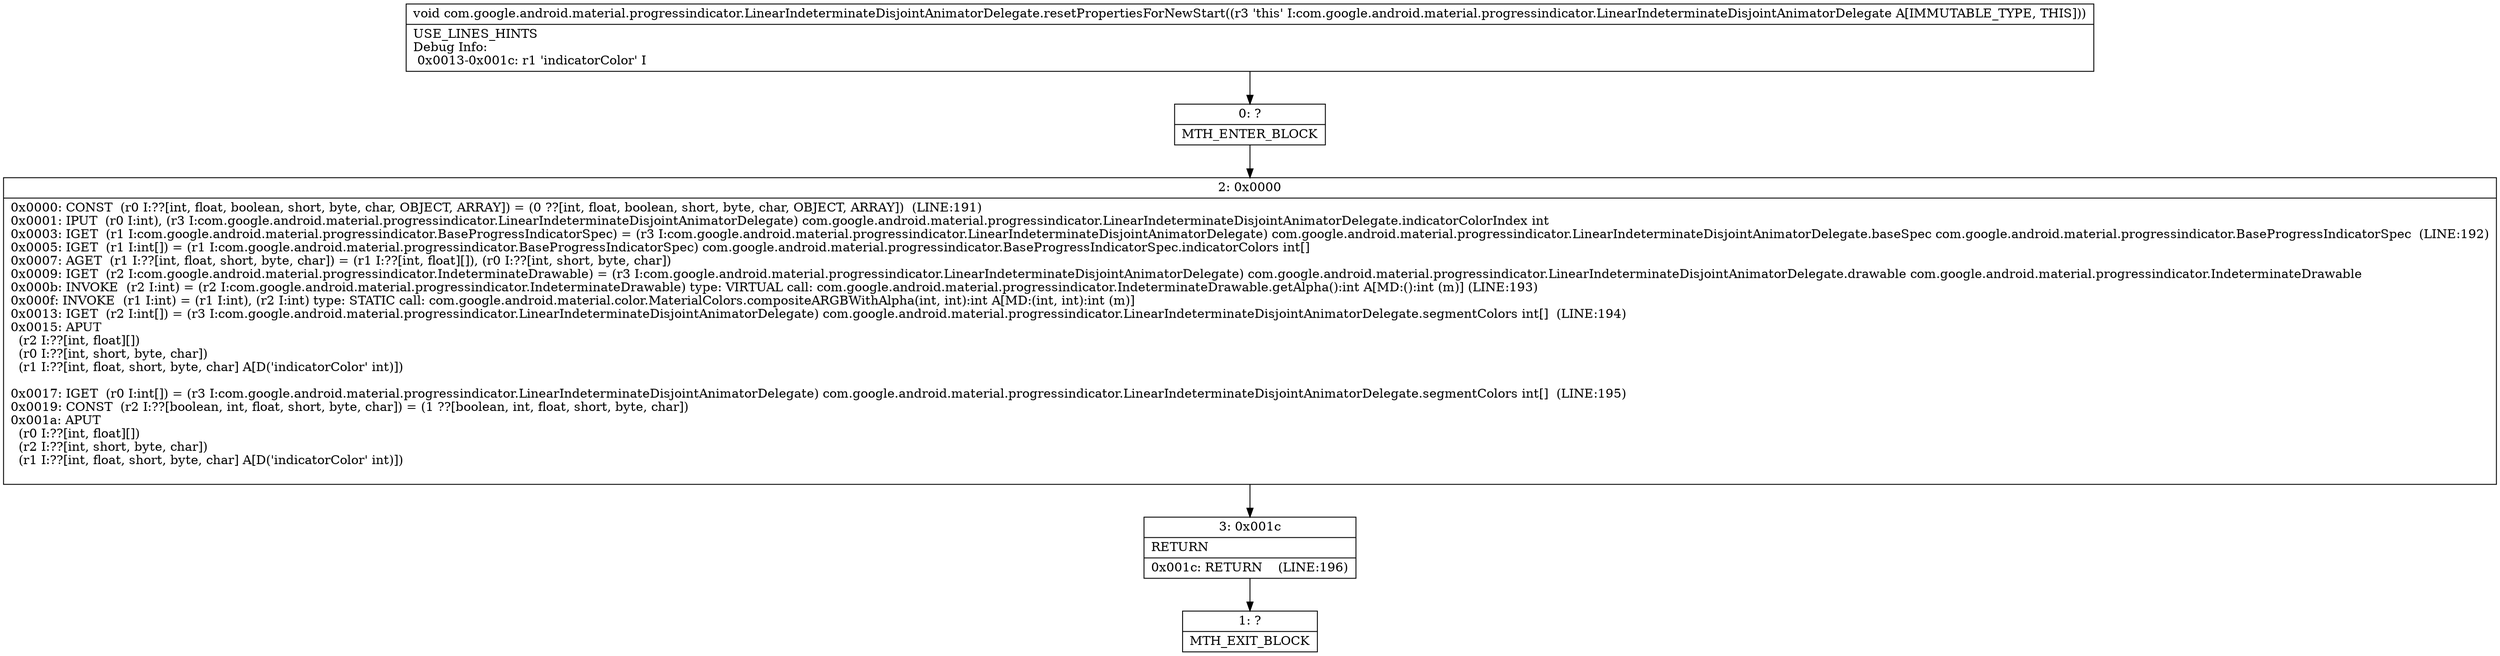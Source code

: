 digraph "CFG forcom.google.android.material.progressindicator.LinearIndeterminateDisjointAnimatorDelegate.resetPropertiesForNewStart()V" {
Node_0 [shape=record,label="{0\:\ ?|MTH_ENTER_BLOCK\l}"];
Node_2 [shape=record,label="{2\:\ 0x0000|0x0000: CONST  (r0 I:??[int, float, boolean, short, byte, char, OBJECT, ARRAY]) = (0 ??[int, float, boolean, short, byte, char, OBJECT, ARRAY])  (LINE:191)\l0x0001: IPUT  (r0 I:int), (r3 I:com.google.android.material.progressindicator.LinearIndeterminateDisjointAnimatorDelegate) com.google.android.material.progressindicator.LinearIndeterminateDisjointAnimatorDelegate.indicatorColorIndex int \l0x0003: IGET  (r1 I:com.google.android.material.progressindicator.BaseProgressIndicatorSpec) = (r3 I:com.google.android.material.progressindicator.LinearIndeterminateDisjointAnimatorDelegate) com.google.android.material.progressindicator.LinearIndeterminateDisjointAnimatorDelegate.baseSpec com.google.android.material.progressindicator.BaseProgressIndicatorSpec  (LINE:192)\l0x0005: IGET  (r1 I:int[]) = (r1 I:com.google.android.material.progressindicator.BaseProgressIndicatorSpec) com.google.android.material.progressindicator.BaseProgressIndicatorSpec.indicatorColors int[] \l0x0007: AGET  (r1 I:??[int, float, short, byte, char]) = (r1 I:??[int, float][]), (r0 I:??[int, short, byte, char]) \l0x0009: IGET  (r2 I:com.google.android.material.progressindicator.IndeterminateDrawable) = (r3 I:com.google.android.material.progressindicator.LinearIndeterminateDisjointAnimatorDelegate) com.google.android.material.progressindicator.LinearIndeterminateDisjointAnimatorDelegate.drawable com.google.android.material.progressindicator.IndeterminateDrawable \l0x000b: INVOKE  (r2 I:int) = (r2 I:com.google.android.material.progressindicator.IndeterminateDrawable) type: VIRTUAL call: com.google.android.material.progressindicator.IndeterminateDrawable.getAlpha():int A[MD:():int (m)] (LINE:193)\l0x000f: INVOKE  (r1 I:int) = (r1 I:int), (r2 I:int) type: STATIC call: com.google.android.material.color.MaterialColors.compositeARGBWithAlpha(int, int):int A[MD:(int, int):int (m)]\l0x0013: IGET  (r2 I:int[]) = (r3 I:com.google.android.material.progressindicator.LinearIndeterminateDisjointAnimatorDelegate) com.google.android.material.progressindicator.LinearIndeterminateDisjointAnimatorDelegate.segmentColors int[]  (LINE:194)\l0x0015: APUT  \l  (r2 I:??[int, float][])\l  (r0 I:??[int, short, byte, char])\l  (r1 I:??[int, float, short, byte, char] A[D('indicatorColor' int)])\l \l0x0017: IGET  (r0 I:int[]) = (r3 I:com.google.android.material.progressindicator.LinearIndeterminateDisjointAnimatorDelegate) com.google.android.material.progressindicator.LinearIndeterminateDisjointAnimatorDelegate.segmentColors int[]  (LINE:195)\l0x0019: CONST  (r2 I:??[boolean, int, float, short, byte, char]) = (1 ??[boolean, int, float, short, byte, char]) \l0x001a: APUT  \l  (r0 I:??[int, float][])\l  (r2 I:??[int, short, byte, char])\l  (r1 I:??[int, float, short, byte, char] A[D('indicatorColor' int)])\l \l}"];
Node_3 [shape=record,label="{3\:\ 0x001c|RETURN\l|0x001c: RETURN    (LINE:196)\l}"];
Node_1 [shape=record,label="{1\:\ ?|MTH_EXIT_BLOCK\l}"];
MethodNode[shape=record,label="{void com.google.android.material.progressindicator.LinearIndeterminateDisjointAnimatorDelegate.resetPropertiesForNewStart((r3 'this' I:com.google.android.material.progressindicator.LinearIndeterminateDisjointAnimatorDelegate A[IMMUTABLE_TYPE, THIS]))  | USE_LINES_HINTS\lDebug Info:\l  0x0013\-0x001c: r1 'indicatorColor' I\l}"];
MethodNode -> Node_0;Node_0 -> Node_2;
Node_2 -> Node_3;
Node_3 -> Node_1;
}

